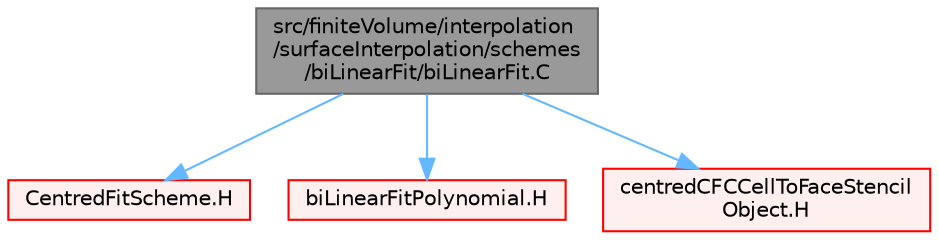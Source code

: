 digraph "src/finiteVolume/interpolation/surfaceInterpolation/schemes/biLinearFit/biLinearFit.C"
{
 // LATEX_PDF_SIZE
  bgcolor="transparent";
  edge [fontname=Helvetica,fontsize=10,labelfontname=Helvetica,labelfontsize=10];
  node [fontname=Helvetica,fontsize=10,shape=box,height=0.2,width=0.4];
  Node1 [id="Node000001",label="src/finiteVolume/interpolation\l/surfaceInterpolation/schemes\l/biLinearFit/biLinearFit.C",height=0.2,width=0.4,color="gray40", fillcolor="grey60", style="filled", fontcolor="black",tooltip=" "];
  Node1 -> Node2 [id="edge1_Node000001_Node000002",color="steelblue1",style="solid",tooltip=" "];
  Node2 [id="Node000002",label="CentredFitScheme.H",height=0.2,width=0.4,color="red", fillcolor="#FFF0F0", style="filled",URL="$CentredFitScheme_8H.html",tooltip=" "];
  Node1 -> Node346 [id="edge2_Node000001_Node000346",color="steelblue1",style="solid",tooltip=" "];
  Node346 [id="Node000346",label="biLinearFitPolynomial.H",height=0.2,width=0.4,color="red", fillcolor="#FFF0F0", style="filled",URL="$biLinearFitPolynomial_8H.html",tooltip=" "];
  Node1 -> Node347 [id="edge3_Node000001_Node000347",color="steelblue1",style="solid",tooltip=" "];
  Node347 [id="Node000347",label="centredCFCCellToFaceStencil\lObject.H",height=0.2,width=0.4,color="red", fillcolor="#FFF0F0", style="filled",URL="$centredCFCCellToFaceStencilObject_8H.html",tooltip=" "];
}
